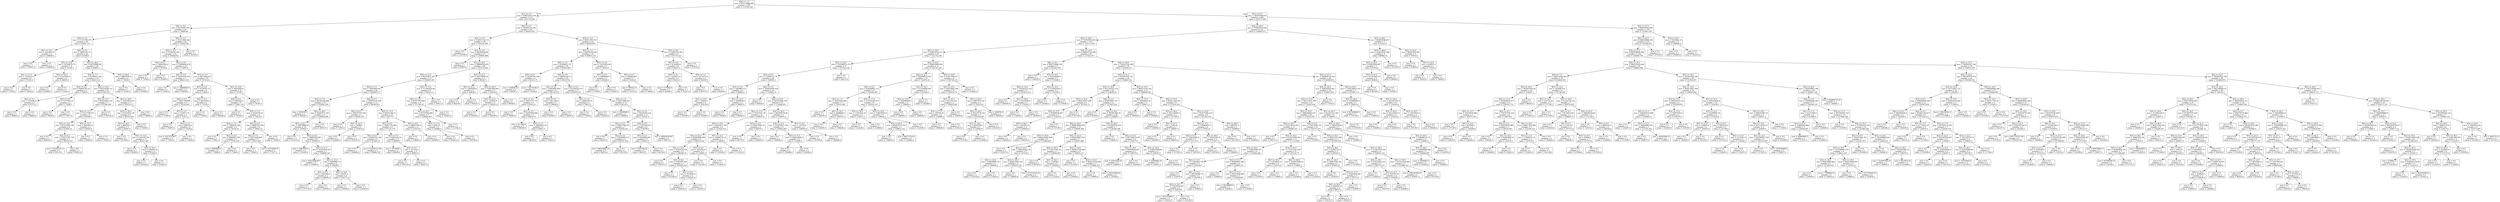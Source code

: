 digraph Tree {
node [shape=box] ;
0 [label="X[0] <= 1.5\nmse = 915114968.666\nsamples = 397\nvalue = 113706.458"] ;
1 [label="X[1] <= 0.5\nmse = 168552937.034\nsamples = 131\nvalue = 87176.206"] ;
0 -> 1 [labeldistance=2.5, labelangle=45, headlabel="True"] ;
2 [label="X[0] <= 0.5\nmse = 92120497.654\nsamples = 50\nvalue = 78680.84"] ;
1 -> 2 ;
3 [label="X[3] <= 3.0\nmse = 117417390.871\nsamples = 26\nvalue = 83061.115"] ;
2 -> 3 ;
4 [label="X[2] <= 10.5\nmse = 3263442.25\nsamples = 2\nvalue = 106606.5"] ;
3 -> 4 ;
5 [label="mse = 0.0\nsamples = 1\nvalue = 108413.0"] ;
4 -> 5 ;
6 [label="mse = 0.0\nsamples = 1\nvalue = 104800.0"] ;
4 -> 6 ;
7 [label="X[4] <= 0.5\nmse = 76881561.75\nsamples = 24\nvalue = 81099.0"] ;
3 -> 7 ;
8 [label="X[3] <= 15.0\nmse = 30746076.75\nsamples = 4\nvalue = 72128.5"] ;
7 -> 8 ;
9 [label="X[2] <= 11.5\nmse = 1782225.0\nsamples = 2\nvalue = 76165.0"] ;
8 -> 9 ;
10 [label="mse = 0.0\nsamples = 1\nvalue = 77500.0"] ;
9 -> 10 ;
11 [label="mse = 0.0\nsamples = 1\nvalue = 74830.0"] ;
9 -> 11 ;
12 [label="X[3] <= 23.0\nmse = 27123264.0\nsamples = 2\nvalue = 68092.0"] ;
8 -> 12 ;
13 [label="mse = 0.0\nsamples = 1\nvalue = 62884.0"] ;
12 -> 13 ;
14 [label="mse = 0.0\nsamples = 1\nvalue = 73300.0"] ;
12 -> 14 ;
15 [label="X[3] <= 36.0\nmse = 66795889.89\nsamples = 20\nvalue = 82893.1"] ;
7 -> 15 ;
16 [label="X[3] <= 7.5\nmse = 65346911.284\nsamples = 18\nvalue = 83631.222"] ;
15 -> 16 ;
17 [label="X[3] <= 6.5\nmse = 64942783.25\nsamples = 4\nvalue = 79855.5"] ;
16 -> 17 ;
18 [label="X[3] <= 5.5\nmse = 770006.25\nsamples = 2\nvalue = 87772.5"] ;
17 -> 18 ;
19 [label="mse = 0.0\nsamples = 1\nvalue = 86895.0"] ;
18 -> 19 ;
20 [label="mse = 0.0\nsamples = 1\nvalue = 88650.0"] ;
18 -> 20 ;
21 [label="X[2] <= 9.5\nmse = 3757782.25\nsamples = 2\nvalue = 71938.5"] ;
17 -> 21 ;
22 [label="mse = 0.0\nsamples = 1\nvalue = 70000.0"] ;
21 -> 22 ;
23 [label="mse = 0.0\nsamples = 1\nvalue = 73877.0"] ;
21 -> 23 ;
24 [label="X[2] <= 14.5\nmse = 60225449.714\nsamples = 14\nvalue = 84710.0"] ;
16 -> 24 ;
25 [label="X[2] <= 13.5\nmse = 87930383.102\nsamples = 7\nvalue = 87586.429"] ;
24 -> 25 ;
26 [label="X[2] <= 11.5\nmse = 72127760.917\nsamples = 6\nvalue = 85500.5"] ;
25 -> 26 ;
27 [label="X[2] <= 10.5\nmse = 87212608.188\nsamples = 4\nvalue = 87955.25"] ;
26 -> 27 ;
28 [label="mse = 0.0\nsamples = 1\nvalue = 82600.0"] ;
27 -> 28 ;
29 [label="X[3] <= 8.5\nmse = 103537387.556\nsamples = 3\nvalue = 89740.333"] ;
27 -> 29 ;
30 [label="mse = 121242121.0\nsamples = 2\nvalue = 93110.0"] ;
29 -> 30 ;
31 [label="mse = 0.0\nsamples = 1\nvalue = 83001.0"] ;
29 -> 31 ;
32 [label="X[2] <= 12.5\nmse = 5803281.0\nsamples = 2\nvalue = 80591.0"] ;
26 -> 32 ;
33 [label="mse = 0.0\nsamples = 1\nvalue = 83000.0"] ;
32 -> 33 ;
34 [label="mse = 0.0\nsamples = 1\nvalue = 78182.0"] ;
32 -> 34 ;
35 [label="mse = 0.0\nsamples = 1\nvalue = 100102.0"] ;
25 -> 35 ;
36 [label="X[3] <= 28.0\nmse = 15972833.673\nsamples = 7\nvalue = 81833.571"] ;
24 -> 36 ;
37 [label="X[3] <= 20.0\nmse = 9732420.139\nsamples = 6\nvalue = 80705.833"] ;
36 -> 37 ;
38 [label="X[2] <= 16.5\nmse = 886536.0\nsamples = 5\nvalue = 82047.0"] ;
37 -> 38 ;
39 [label="mse = 0.0\nsamples = 2\nvalue = 81500.0"] ;
38 -> 39 ;
40 [label="X[3] <= 13.0\nmse = 1145105.556\nsamples = 3\nvalue = 82411.667"] ;
38 -> 40 ;
41 [label="mse = 0.0\nsamples = 1\nvalue = 83850.0"] ;
40 -> 41 ;
42 [label="X[2] <= 19.5\nmse = 166056.25\nsamples = 2\nvalue = 81692.5"] ;
40 -> 42 ;
43 [label="mse = 0.0\nsamples = 1\nvalue = 82100.0"] ;
42 -> 43 ;
44 [label="mse = 0.0\nsamples = 1\nvalue = 81285.0"] ;
42 -> 44 ;
45 [label="mse = 0.0\nsamples = 1\nvalue = 74000.0"] ;
37 -> 45 ;
46 [label="mse = 0.0\nsamples = 1\nvalue = 88600.0"] ;
36 -> 46 ;
47 [label="X[3] <= 44.0\nmse = 30802500.0\nsamples = 2\nvalue = 76250.0"] ;
15 -> 47 ;
48 [label="mse = 0.0\nsamples = 1\nvalue = 70700.0"] ;
47 -> 48 ;
49 [label="mse = 0.0\nsamples = 1\nvalue = 81800.0"] ;
47 -> 49 ;
50 [label="X[3] <= 5.5\nmse = 21411960.248\nsamples = 24\nvalue = 73935.542"] ;
2 -> 50 ;
51 [label="X[2] <= 2.5\nmse = 17016232.401\nsamples = 23\nvalue = 74406.652"] ;
50 -> 51 ;
52 [label="X[4] <= 0.5\nmse = 39062500.0\nsamples = 2\nvalue = 78750.0"] ;
51 -> 52 ;
53 [label="mse = 0.0\nsamples = 1\nvalue = 72500.0"] ;
52 -> 53 ;
54 [label="mse = 0.0\nsamples = 1\nvalue = 85000.0"] ;
52 -> 54 ;
55 [label="X[2] <= 3.5\nmse = 12948844.476\nsamples = 21\nvalue = 73993.0"] ;
51 -> 55 ;
56 [label="X[4] <= 0.5\nmse = 16435555.556\nsamples = 3\nvalue = 69633.333"] ;
55 -> 56 ;
57 [label="mse = 0.0\nsamples = 1\nvalue = 72500.0"] ;
56 -> 57 ;
58 [label="mse = 18490000.0\nsamples = 2\nvalue = 68200.0"] ;
56 -> 58 ;
59 [label="X[2] <= 5.5\nmse = 8671980.015\nsamples = 18\nvalue = 74719.611"] ;
55 -> 59 ;
60 [label="X[3] <= 2.5\nmse = 4756761.75\nsamples = 8\nvalue = 73444.5"] ;
59 -> 60 ;
61 [label="X[4] <= 0.5\nmse = 2851768.889\nsamples = 6\nvalue = 74142.667"] ;
60 -> 61 ;
62 [label="mse = 0.0\nsamples = 1\nvalue = 77500.0"] ;
61 -> 62 ;
63 [label="X[3] <= 0.5\nmse = 716917.76\nsamples = 5\nvalue = 73471.2"] ;
61 -> 63 ;
64 [label="mse = 0.0\nsamples = 1\nvalue = 74000.0"] ;
63 -> 64 ;
65 [label="X[3] <= 1.5\nmse = 808763.0\nsamples = 4\nvalue = 73339.0"] ;
63 -> 65 ;
66 [label="mse = 1027274.667\nsamples = 3\nvalue = 73452.0"] ;
65 -> 66 ;
67 [label="mse = 0.0\nsamples = 1\nvalue = 73000.0"] ;
65 -> 67 ;
68 [label="X[4] <= 0.5\nmse = 4622500.0\nsamples = 2\nvalue = 71350.0"] ;
60 -> 68 ;
69 [label="mse = 0.0\nsamples = 1\nvalue = 73500.0"] ;
68 -> 69 ;
70 [label="mse = 0.0\nsamples = 1\nvalue = 69200.0"] ;
68 -> 70 ;
71 [label="X[2] <= 10.0\nmse = 9462846.61\nsamples = 10\nvalue = 75739.7"] ;
59 -> 71 ;
72 [label="X[4] <= 0.5\nmse = 9369354.0\nsamples = 9\nvalue = 75401.333"] ;
71 -> 72 ;
73 [label="mse = 0.0\nsamples = 1\nvalue = 78500.0"] ;
72 -> 73 ;
74 [label="X[3] <= 3.5\nmse = 9190279.25\nsamples = 8\nvalue = 75014.0"] ;
72 -> 74 ;
75 [label="X[2] <= 7.0\nmse = 7980836.188\nsamples = 4\nvalue = 74144.25"] ;
74 -> 75 ;
76 [label="mse = 0.0\nsamples = 1\nvalue = 77081.0"] ;
75 -> 76 ;
77 [label="X[2] <= 8.5\nmse = 6808003.556\nsamples = 3\nvalue = 73165.333"] ;
75 -> 77 ;
78 [label="mse = 9909904.0\nsamples = 2\nvalue = 72848.0"] ;
77 -> 78 ;
79 [label="mse = 0.0\nsamples = 1\nvalue = 73800.0"] ;
77 -> 79 ;
80 [label="X[3] <= 4.5\nmse = 8886792.188\nsamples = 4\nvalue = 75883.75"] ;
74 -> 80 ;
81 [label="X[2] <= 7.5\nmse = 10271938.889\nsamples = 3\nvalue = 76511.667"] ;
80 -> 81 ;
82 [label="mse = 0.0\nsamples = 1\nvalue = 74500.0"] ;
81 -> 82 ;
83 [label="mse = 12372806.25\nsamples = 2\nvalue = 77517.5"] ;
81 -> 83 ;
84 [label="mse = 0.0\nsamples = 1\nvalue = 74000.0"] ;
80 -> 84 ;
85 [label="mse = 0.0\nsamples = 1\nvalue = 78785.0"] ;
71 -> 85 ;
86 [label="mse = 0.0\nsamples = 1\nvalue = 63100.0"] ;
50 -> 86 ;
87 [label="X[0] <= 0.5\nmse = 143683210.291\nsamples = 81\nvalue = 92420.259"] ;
1 -> 87 ;
88 [label="X[3] <= 3.0\nmse = 102051154.713\nsamples = 38\nvalue = 101276.395"] ;
87 -> 88 ;
89 [label="mse = 0.0\nsamples = 1\nvalue = 118700.0"] ;
88 -> 89 ;
90 [label="X[3] <= 5.5\nmse = 96382619.98\nsamples = 37\nvalue = 100805.486"] ;
88 -> 90 ;
91 [label="mse = 0.0\nsamples = 1\nvalue = 83900.0"] ;
90 -> 91 ;
92 [label="X[3] <= 18.5\nmse = 90900630.632\nsamples = 36\nvalue = 101275.083"] ;
90 -> 92 ;
93 [label="X[3] <= 10.5\nmse = 90183857.205\nsamples = 31\nvalue = 102083.387"] ;
92 -> 93 ;
94 [label="X[3] <= 7.5\nmse = 76495895.09\nsamples = 26\nvalue = 100839.577"] ;
93 -> 94 ;
95 [label="X[2] <= 7.0\nmse = 29145166.864\nsamples = 13\nvalue = 103482.538"] ;
94 -> 95 ;
96 [label="mse = 633616.0\nsamples = 2\nvalue = 96204.0"] ;
95 -> 96 ;
97 [label="X[2] <= 20.5\nmse = 22945571.355\nsamples = 11\nvalue = 104805.909"] ;
95 -> 97 ;
98 [label="X[2] <= 8.5\nmse = 20879896.65\nsamples = 10\nvalue = 105435.5"] ;
97 -> 98 ;
99 [label="mse = 0.0\nsamples = 1\nvalue = 101210.0"] ;
98 -> 99 ;
100 [label="X[2] <= 9.5\nmse = 20995582.667\nsamples = 9\nvalue = 105905.0"] ;
98 -> 100 ;
101 [label="mse = 10863616.0\nsamples = 2\nvalue = 110304.0"] ;
100 -> 101 ;
102 [label="X[2] <= 11.5\nmse = 16781825.837\nsamples = 7\nvalue = 104648.143"] ;
100 -> 102 ;
103 [label="mse = 22013988.667\nsamples = 3\nvalue = 102065.0"] ;
102 -> 103 ;
104 [label="X[2] <= 15.5\nmse = 4099880.75\nsamples = 4\nvalue = 106585.5"] ;
102 -> 104 ;
105 [label="X[3] <= 6.5\nmse = 1562500.0\nsamples = 2\nvalue = 108400.0"] ;
104 -> 105 ;
106 [label="mse = 0.0\nsamples = 1\nvalue = 107150.0"] ;
105 -> 106 ;
107 [label="mse = 0.0\nsamples = 1\nvalue = 109650.0"] ;
105 -> 107 ;
108 [label="X[2] <= 18.0\nmse = 52441.0\nsamples = 2\nvalue = 104771.0"] ;
104 -> 108 ;
109 [label="mse = 0.0\nsamples = 1\nvalue = 105000.0"] ;
108 -> 109 ;
110 [label="mse = 0.0\nsamples = 1\nvalue = 104542.0"] ;
108 -> 110 ;
111 [label="mse = 0.0\nsamples = 1\nvalue = 98510.0"] ;
97 -> 111 ;
112 [label="X[4] <= 0.5\nmse = 109876131.929\nsamples = 13\nvalue = 98196.615"] ;
94 -> 112 ;
113 [label="X[3] <= 9.5\nmse = 239187533.556\nsamples = 3\nvalue = 92936.333"] ;
112 -> 113 ;
114 [label="mse = 0.0\nsamples = 1\nvalue = 71065.0"] ;
113 -> 114 ;
115 [label="X[2] <= 12.5\nmse = 14884.0\nsamples = 2\nvalue = 103872.0"] ;
113 -> 115 ;
116 [label="mse = 0.0\nsamples = 1\nvalue = 103994.0"] ;
115 -> 116 ;
117 [label="mse = 0.0\nsamples = 1\nvalue = 103750.0"] ;
115 -> 117 ;
118 [label="X[2] <= 11.0\nmse = 60291190.21\nsamples = 10\nvalue = 99774.7"] ;
112 -> 118 ;
119 [label="X[3] <= 8.5\nmse = 18047576.984\nsamples = 8\nvalue = 97125.375"] ;
118 -> 119 ;
120 [label="X[2] <= 8.5\nmse = 25042551.188\nsamples = 4\nvalue = 95260.25"] ;
119 -> 120 ;
121 [label="mse = 0.0\nsamples = 1\nvalue = 100000.0"] ;
120 -> 121 ;
122 [label="mse = 23405521.556\nsamples = 3\nvalue = 93680.333"] ;
120 -> 122 ;
123 [label="X[2] <= 9.5\nmse = 4095220.25\nsamples = 4\nvalue = 98990.5"] ;
119 -> 123 ;
124 [label="mse = 7011904.0\nsamples = 2\nvalue = 98290.0"] ;
123 -> 124 ;
125 [label="X[3] <= 9.5\nmse = 197136.0\nsamples = 2\nvalue = 99691.0"] ;
123 -> 125 ;
126 [label="mse = 0.0\nsamples = 1\nvalue = 100135.0"] ;
125 -> 126 ;
127 [label="mse = 0.0\nsamples = 1\nvalue = 99247.0"] ;
125 -> 127 ;
128 [label="X[3] <= 8.5\nmse = 88887184.0\nsamples = 2\nvalue = 110372.0"] ;
118 -> 128 ;
129 [label="mse = 0.0\nsamples = 1\nvalue = 119800.0"] ;
128 -> 129 ;
130 [label="mse = 0.0\nsamples = 1\nvalue = 100944.0"] ;
128 -> 130 ;
131 [label="X[2] <= 15.0\nmse = 111483924.96\nsamples = 5\nvalue = 108551.2"] ;
93 -> 131 ;
132 [label="X[2] <= 12.5\nmse = 87027163.688\nsamples = 4\nvalue = 111786.25"] ;
131 -> 132 ;
133 [label="X[3] <= 14.5\nmse = 20716794.889\nsamples = 3\nvalue = 106904.667"] ;
132 -> 133 ;
134 [label="X[2] <= 11.5\nmse = 5402.25\nsamples = 2\nvalue = 103686.5"] ;
133 -> 134 ;
135 [label="mse = 0.0\nsamples = 1\nvalue = 103613.0"] ;
134 -> 135 ;
136 [label="mse = 0.0\nsamples = 1\nvalue = 103760.0"] ;
134 -> 136 ;
137 [label="mse = 0.0\nsamples = 1\nvalue = 113341.0"] ;
133 -> 137 ;
138 [label="mse = 0.0\nsamples = 1\nvalue = 126431.0"] ;
132 -> 138 ;
139 [label="mse = 0.0\nsamples = 1\nvalue = 95611.0"] ;
131 -> 139 ;
140 [label="X[2] <= 25.5\nmse = 66178859.84\nsamples = 5\nvalue = 96263.6"] ;
92 -> 140 ;
141 [label="X[2] <= 21.0\nmse = 12845056.0\nsamples = 2\nvalue = 89834.0"] ;
140 -> 141 ;
142 [label="mse = 0.0\nsamples = 1\nvalue = 86250.0"] ;
141 -> 142 ;
143 [label="mse = 0.0\nsamples = 1\nvalue = 93418.0"] ;
141 -> 143 ;
144 [label="X[3] <= 40.5\nmse = 55801666.667\nsamples = 3\nvalue = 100550.0"] ;
140 -> 144 ;
145 [label="X[3] <= 25.0\nmse = 225625.0\nsamples = 2\nvalue = 105825.0"] ;
144 -> 145 ;
146 [label="mse = 0.0\nsamples = 1\nvalue = 105350.0"] ;
145 -> 146 ;
147 [label="mse = 0.0\nsamples = 1\nvalue = 106300.0"] ;
145 -> 147 ;
148 [label="mse = 0.0\nsamples = 1\nvalue = 90000.0"] ;
144 -> 148 ;
149 [label="X[3] <= 3.5\nmse = 49911303.015\nsamples = 43\nvalue = 84593.907"] ;
87 -> 149 ;
150 [label="X[2] <= 7.5\nmse = 45450235.692\nsamples = 34\nvalue = 82853.118"] ;
149 -> 150 ;
151 [label="X[2] <= 1.5\nmse = 43398951.767\nsamples = 29\nvalue = 83910.483"] ;
150 -> 151 ;
152 [label="X[3] <= 0.5\nmse = 56236764.188\nsamples = 4\nvalue = 81315.75"] ;
151 -> 152 ;
153 [label="mse = 158006.25\nsamples = 2\nvalue = 88397.5"] ;
152 -> 153 ;
154 [label="mse = 12013156.0\nsamples = 2\nvalue = 74234.0"] ;
152 -> 154 ;
155 [label="X[2] <= 3.5\nmse = 40095324.15\nsamples = 25\nvalue = 84325.64"] ;
151 -> 155 ;
156 [label="X[3] <= 2.5\nmse = 33095090.859\nsamples = 8\nvalue = 86142.875"] ;
155 -> 156 ;
157 [label="X[3] <= 0.5\nmse = 33075737.76\nsamples = 5\nvalue = 83451.8"] ;
156 -> 157 ;
158 [label="mse = 0.0\nsamples = 1\nvalue = 78000.0"] ;
157 -> 158 ;
159 [label="X[2] <= 2.5\nmse = 32056508.688\nsamples = 4\nvalue = 84814.75"] ;
157 -> 159 ;
160 [label="mse = 311364.0\nsamples = 2\nvalue = 88958.0"] ;
159 -> 160 ;
161 [label="X[3] <= 1.5\nmse = 29468612.25\nsamples = 2\nvalue = 80671.5"] ;
159 -> 161 ;
162 [label="mse = 0.0\nsamples = 1\nvalue = 86100.0"] ;
161 -> 162 ;
163 [label="mse = 0.0\nsamples = 1\nvalue = 75243.0"] ;
161 -> 163 ;
164 [label="X[4] <= 0.5\nmse = 941192.0\nsamples = 3\nvalue = 90628.0"] ;
156 -> 164 ;
165 [label="mse = 0.0\nsamples = 1\nvalue = 92000.0"] ;
164 -> 165 ;
166 [label="mse = 0.0\nsamples = 2\nvalue = 89942.0"] ;
164 -> 166 ;
167 [label="X[4] <= 0.5\nmse = 41104193.073\nsamples = 17\nvalue = 83470.471"] ;
155 -> 167 ;
168 [label="X[3] <= 1.0\nmse = 2600156.25\nsamples = 2\nvalue = 78612.5"] ;
167 -> 168 ;
169 [label="mse = 0.0\nsamples = 1\nvalue = 77000.0"] ;
168 -> 169 ;
170 [label="mse = 0.0\nsamples = 1\nvalue = 80225.0"] ;
168 -> 170 ;
171 [label="X[3] <= 1.0\nmse = 42671860.827\nsamples = 15\nvalue = 84118.2"] ;
167 -> 171 ;
172 [label="mse = 16000000.0\nsamples = 2\nvalue = 88000.0"] ;
171 -> 172 ;
173 [label="X[2] <= 5.5\nmse = 44100365.231\nsamples = 13\nvalue = 83521.0"] ;
171 -> 173 ;
174 [label="X[3] <= 2.5\nmse = 63923759.837\nsamples = 7\nvalue = 82425.143"] ;
173 -> 174 ;
175 [label="mse = 0.0\nsamples = 1\nvalue = 80225.0"] ;
174 -> 175 ;
176 [label="X[2] <= 4.5\nmse = 73636486.472\nsamples = 6\nvalue = 82791.833"] ;
174 -> 176 ;
177 [label="mse = 88322880.24\nsamples = 5\nvalue = 82874.4"] ;
176 -> 177 ;
178 [label="mse = 0.0\nsamples = 1\nvalue = 82379.0"] ;
176 -> 178 ;
179 [label="X[2] <= 6.5\nmse = 17937455.917\nsamples = 6\nvalue = 84799.5"] ;
173 -> 179 ;
180 [label="X[3] <= 2.5\nmse = 4236964.667\nsamples = 3\nvalue = 85927.0"] ;
179 -> 180 ;
181 [label="mse = 5255556.25\nsamples = 2\nvalue = 86532.5"] ;
180 -> 181 ;
182 [label="mse = 0.0\nsamples = 1\nvalue = 84716.0"] ;
180 -> 182 ;
183 [label="mse = 29095434.667\nsamples = 3\nvalue = 83672.0"] ;
179 -> 183 ;
184 [label="X[3] <= 2.0\nmse = 13252935.04\nsamples = 5\nvalue = 76720.4"] ;
150 -> 184 ;
185 [label="X[3] <= 0.5\nmse = 10890000.0\nsamples = 2\nvalue = 80300.0"] ;
184 -> 185 ;
186 [label="mse = 0.0\nsamples = 1\nvalue = 77000.0"] ;
185 -> 186 ;
187 [label="mse = 0.0\nsamples = 1\nvalue = 83600.0"] ;
185 -> 187 ;
188 [label="X[2] <= 9.5\nmse = 590962.667\nsamples = 3\nvalue = 74334.0"] ;
184 -> 188 ;
189 [label="mse = 790321.0\nsamples = 2\nvalue = 74155.0"] ;
188 -> 189 ;
190 [label="mse = 0.0\nsamples = 1\nvalue = 74692.0"] ;
188 -> 190 ;
191 [label="X[2] <= 9.0\nmse = 12068322.395\nsamples = 9\nvalue = 91170.222"] ;
149 -> 191 ;
192 [label="X[2] <= 6.0\nmse = 8744926.0\nsamples = 8\nvalue = 90437.5"] ;
191 -> 192 ;
193 [label="X[3] <= 4.5\nmse = 252001.25\nsamples = 6\nvalue = 92104.5"] ;
192 -> 193 ;
194 [label="mse = 117600.0\nsamples = 5\nvalue = 92280.0"] ;
193 -> 194 ;
195 [label="mse = 0.0\nsamples = 1\nvalue = 91227.0"] ;
193 -> 195 ;
196 [label="X[2] <= 7.5\nmse = 877032.25\nsamples = 2\nvalue = 85436.5"] ;
192 -> 196 ;
197 [label="mse = 0.0\nsamples = 1\nvalue = 86373.0"] ;
196 -> 197 ;
198 [label="mse = 0.0\nsamples = 1\nvalue = 84500.0"] ;
196 -> 198 ;
199 [label="mse = 0.0\nsamples = 1\nvalue = 97032.0"] ;
191 -> 199 ;
200 [label="X[1] <= 0.5\nmse = 765436504.06\nsamples = 266\nvalue = 126772.109"] ;
0 -> 200 [labeldistance=2.5, labelangle=-45, headlabel="False"] ;
201 [label="X[2] <= 46.5\nmse = 775802543.054\nsamples = 131\nvalue = 119948.275"] ;
200 -> 201 ;
202 [label="X[2] <= 26.0\nmse = 719783050.602\nsamples = 124\nvalue = 122117.444"] ;
201 -> 202 ;
203 [label="X[2] <= 19.5\nmse = 316835934.515\nsamples = 42\nvalue = 112132.238"] ;
202 -> 203 ;
204 [label="X[3] <= 20.5\nmse = 191698872.372\nsamples = 21\nvalue = 107532.238"] ;
203 -> 204 ;
205 [label="X[3] <= 6.5\nmse = 172881727.76\nsamples = 20\nvalue = 108695.2"] ;
204 -> 205 ;
206 [label="X[3] <= 5.0\nmse = 29008675.0\nsamples = 4\nvalue = 99865.0"] ;
205 -> 206 ;
207 [label="X[2] <= 13.0\nmse = 16900.0\nsamples = 2\nvalue = 105130.0"] ;
206 -> 207 ;
208 [label="mse = 0.0\nsamples = 1\nvalue = 105000.0"] ;
207 -> 208 ;
209 [label="mse = 0.0\nsamples = 1\nvalue = 105260.0"] ;
207 -> 209 ;
210 [label="X[2] <= 15.5\nmse = 2560000.0\nsamples = 2\nvalue = 94600.0"] ;
206 -> 210 ;
211 [label="mse = 0.0\nsamples = 1\nvalue = 93000.0"] ;
210 -> 211 ;
212 [label="mse = 0.0\nsamples = 1\nvalue = 96200.0"] ;
210 -> 212 ;
213 [label="X[4] <= 0.5\nmse = 184483605.938\nsamples = 16\nvalue = 110902.75"] ;
205 -> 213 ;
214 [label="mse = 0.0\nsamples = 1\nvalue = 90450.0"] ;
213 -> 214 ;
215 [label="X[2] <= 16.5\nmse = 167035669.796\nsamples = 15\nvalue = 112266.267"] ;
213 -> 215 ;
216 [label="X[2] <= 15.5\nmse = 76247211.56\nsamples = 10\nvalue = 108931.8"] ;
215 -> 216 ;
217 [label="X[3] <= 10.5\nmse = 34223917.359\nsamples = 8\nvalue = 111610.125"] ;
216 -> 217 ;
218 [label="X[2] <= 14.5\nmse = 20066998.889\nsamples = 6\nvalue = 109270.333"] ;
217 -> 218 ;
219 [label="X[2] <= 12.5\nmse = 6325559.188\nsamples = 4\nvalue = 106464.25"] ;
218 -> 219 ;
220 [label="mse = 0.0\nsamples = 1\nvalue = 109707.0"] ;
219 -> 220 ;
221 [label="X[3] <= 8.0\nmse = 3760555.556\nsamples = 3\nvalue = 105383.333"] ;
219 -> 221 ;
222 [label="mse = 0.0\nsamples = 1\nvalue = 103700.0"] ;
221 -> 222 ;
223 [label="X[3] <= 9.5\nmse = 3515625.0\nsamples = 2\nvalue = 106225.0"] ;
221 -> 223 ;
224 [label="mse = 0.0\nsamples = 1\nvalue = 108100.0"] ;
223 -> 224 ;
225 [label="mse = 0.0\nsamples = 1\nvalue = 104350.0"] ;
223 -> 225 ;
226 [label="X[3] <= 9.5\nmse = 305256.25\nsamples = 2\nvalue = 114882.5"] ;
218 -> 226 ;
227 [label="mse = 0.0\nsamples = 1\nvalue = 114330.0"] ;
226 -> 227 ;
228 [label="mse = 0.0\nsamples = 1\nvalue = 115435.0"] ;
226 -> 228 ;
229 [label="X[3] <= 12.5\nmse = 10999172.25\nsamples = 2\nvalue = 118629.5"] ;
217 -> 229 ;
230 [label="mse = 0.0\nsamples = 1\nvalue = 121946.0"] ;
229 -> 230 ;
231 [label="mse = 0.0\nsamples = 1\nvalue = 115313.0"] ;
229 -> 231 ;
232 [label="X[3] <= 12.5\nmse = 100871892.25\nsamples = 2\nvalue = 98218.5"] ;
216 -> 232 ;
233 [label="mse = 0.0\nsamples = 1\nvalue = 88175.0"] ;
232 -> 233 ;
234 [label="mse = 0.0\nsamples = 1\nvalue = 108262.0"] ;
232 -> 234 ;
235 [label="X[2] <= 18.5\nmse = 281900578.56\nsamples = 5\nvalue = 118935.2"] ;
215 -> 235 ;
236 [label="X[3] <= 12.5\nmse = 310255427.556\nsamples = 3\nvalue = 126922.667"] ;
235 -> 236 ;
237 [label="mse = 0.0\nsamples = 1\nvalue = 148800.0"] ;
236 -> 237 ;
238 [label="X[2] <= 17.5\nmse = 106419856.0\nsamples = 2\nvalue = 115984.0"] ;
236 -> 238 ;
239 [label="mse = 0.0\nsamples = 1\nvalue = 105668.0"] ;
238 -> 239 ;
240 [label="mse = 0.0\nsamples = 1\nvalue = 126300.0"] ;
238 -> 240 ;
241 [label="X[3] <= 9.0\nmse = 119716.0\nsamples = 2\nvalue = 106954.0"] ;
235 -> 241 ;
242 [label="mse = 0.0\nsamples = 1\nvalue = 107300.0"] ;
241 -> 242 ;
243 [label="mse = 0.0\nsamples = 1\nvalue = 106608.0"] ;
241 -> 243 ;
244 [label="mse = 0.0\nsamples = 1\nvalue = 84273.0"] ;
204 -> 244 ;
245 [label="X[2] <= 22.5\nmse = 399652996.658\nsamples = 21\nvalue = 116732.238"] ;
203 -> 245 ;
246 [label="X[2] <= 21.5\nmse = 505088574.021\nsamples = 12\nvalue = 124970.25"] ;
245 -> 246 ;
247 [label="X[3] <= 8.5\nmse = 322948883.111\nsamples = 9\nvalue = 116193.667"] ;
246 -> 247 ;
248 [label="X[3] <= 7.5\nmse = 35592496.889\nsamples = 3\nvalue = 100114.667"] ;
247 -> 248 ;
249 [label="mse = 0.0\nsamples = 1\nvalue = 92050.0"] ;
248 -> 249 ;
250 [label="X[2] <= 20.5\nmse = 4609609.0\nsamples = 2\nvalue = 104147.0"] ;
248 -> 250 ;
251 [label="mse = 0.0\nsamples = 1\nvalue = 102000.0"] ;
250 -> 251 ;
252 [label="mse = 0.0\nsamples = 1\nvalue = 106294.0"] ;
250 -> 252 ;
253 [label="X[3] <= 17.0\nmse = 272726395.472\nsamples = 6\nvalue = 124233.167"] ;
247 -> 253 ;
254 [label="X[2] <= 20.5\nmse = 17543532.25\nsamples = 2\nvalue = 116617.5"] ;
253 -> 254 ;
255 [label="mse = 0.0\nsamples = 1\nvalue = 112429.0"] ;
254 -> 255 ;
256 [label="mse = 0.0\nsamples = 1\nvalue = 120806.0"] ;
254 -> 256 ;
257 [label="X[3] <= 19.0\nmse = 356819043.0\nsamples = 4\nvalue = 128041.0"] ;
253 -> 257 ;
258 [label="X[2] <= 20.5\nmse = 461616110.222\nsamples = 3\nvalue = 129921.333"] ;
257 -> 258 ;
259 [label="mse = 0.0\nsamples = 1\nvalue = 136000.0"] ;
258 -> 259 ;
260 [label="mse = 664711524.0\nsamples = 2\nvalue = 126882.0"] ;
258 -> 260 ;
261 [label="mse = 0.0\nsamples = 1\nvalue = 122400.0"] ;
257 -> 261 ;
262 [label="X[3] <= 18.5\nmse = 127166666.667\nsamples = 3\nvalue = 151300.0"] ;
246 -> 262 ;
263 [label="X[3] <= 10.5\nmse = 100000000.0\nsamples = 2\nvalue = 156800.0"] ;
262 -> 263 ;
264 [label="mse = 0.0\nsamples = 1\nvalue = 146800.0"] ;
263 -> 264 ;
265 [label="mse = 0.0\nsamples = 1\nvalue = 166800.0"] ;
263 -> 265 ;
266 [label="mse = 0.0\nsamples = 1\nvalue = 140300.0"] ;
262 -> 266 ;
267 [label="X[3] <= 24.0\nmse = 47937168.617\nsamples = 9\nvalue = 105748.222"] ;
245 -> 267 ;
268 [label="X[2] <= 23.5\nmse = 44353900.188\nsamples = 8\nvalue = 104716.75"] ;
267 -> 268 ;
269 [label="X[3] <= 21.5\nmse = 911700.222\nsamples = 3\nvalue = 109453.667"] ;
268 -> 269 ;
270 [label="X[3] <= 17.5\nmse = 188790.25\nsamples = 2\nvalue = 110080.5"] ;
269 -> 270 ;
271 [label="mse = 0.0\nsamples = 1\nvalue = 109646.0"] ;
270 -> 271 ;
272 [label="mse = 0.0\nsamples = 1\nvalue = 110515.0"] ;
270 -> 272 ;
273 [label="mse = 0.0\nsamples = 1\nvalue = 108200.0"] ;
269 -> 273 ;
274 [label="X[3] <= 20.5\nmse = 48878375.84\nsamples = 5\nvalue = 101874.6"] ;
268 -> 274 ;
275 [label="X[2] <= 24.5\nmse = 54316176.222\nsamples = 3\nvalue = 105165.667"] ;
274 -> 275 ;
276 [label="X[3] <= 18.5\nmse = 8904256.0\nsamples = 2\nvalue = 110084.0"] ;
275 -> 276 ;
277 [label="mse = 0.0\nsamples = 1\nvalue = 107100.0"] ;
276 -> 277 ;
278 [label="mse = 0.0\nsamples = 1\nvalue = 113068.0"] ;
276 -> 278 ;
279 [label="mse = 0.0\nsamples = 1\nvalue = 95329.0"] ;
275 -> 279 ;
280 [label="mse = 104976.0\nsamples = 2\nvalue = 96938.0"] ;
274 -> 280 ;
281 [label="mse = 0.0\nsamples = 1\nvalue = 114000.0"] ;
267 -> 281 ;
282 [label="X[3] <= 13.5\nmse = 848945710.906\nsamples = 82\nvalue = 127231.817"] ;
202 -> 282 ;
283 [label="X[4] <= 0.5\nmse = 904713680.556\nsamples = 6\nvalue = 163541.667"] ;
282 -> 283 ;
284 [label="mse = 0.0\nsamples = 1\nvalue = 116450.0"] ;
283 -> 284 ;
285 [label="X[3] <= 10.5\nmse = 553426400.0\nsamples = 5\nvalue = 172960.0"] ;
283 -> 285 ;
286 [label="X[2] <= 31.0\nmse = 151642222.222\nsamples = 3\nvalue = 187433.333"] ;
285 -> 286 ;
287 [label="mse = 0.0\nsamples = 1\nvalue = 204000.0"] ;
286 -> 287 ;
288 [label="X[2] <= 36.0\nmse = 21622500.0\nsamples = 2\nvalue = 179150.0"] ;
286 -> 288 ;
289 [label="mse = 0.0\nsamples = 1\nvalue = 174500.0"] ;
288 -> 289 ;
290 [label="mse = 0.0\nsamples = 1\nvalue = 183800.0"] ;
288 -> 290 ;
291 [label="X[3] <= 12.5\nmse = 370562500.0\nsamples = 2\nvalue = 151250.0"] ;
285 -> 291 ;
292 [label="mse = 0.0\nsamples = 1\nvalue = 132000.0"] ;
291 -> 292 ;
293 [label="mse = 0.0\nsamples = 1\nvalue = 170500.0"] ;
291 -> 293 ;
294 [label="X[3] <= 29.5\nmse = 732241150.398\nsamples = 76\nvalue = 124365.25"] ;
282 -> 294 ;
295 [label="X[2] <= 31.5\nmse = 837667035.701\nsamples = 36\nvalue = 130883.722"] ;
294 -> 295 ;
296 [label="X[3] <= 18.0\nmse = 621165307.274\nsamples = 25\nvalue = 123838.92"] ;
295 -> 296 ;
297 [label="X[3] <= 16.5\nmse = 264534567.688\nsamples = 4\nvalue = 107014.75"] ;
296 -> 297 ;
298 [label="X[3] <= 15.5\nmse = 67896504.667\nsamples = 3\nvalue = 115453.0"] ;
297 -> 298 ;
299 [label="X[2] <= 28.5\nmse = 105300.25\nsamples = 2\nvalue = 109629.5"] ;
298 -> 299 ;
300 [label="mse = 0.0\nsamples = 1\nvalue = 109954.0"] ;
299 -> 300 ;
301 [label="mse = 0.0\nsamples = 1\nvalue = 109305.0"] ;
299 -> 301 ;
302 [label="mse = 0.0\nsamples = 1\nvalue = 127100.0"] ;
298 -> 302 ;
303 [label="mse = 0.0\nsamples = 1\nvalue = 81700.0"] ;
297 -> 303 ;
304 [label="X[4] <= 0.5\nmse = 624910687.107\nsamples = 21\nvalue = 127043.524"] ;
296 -> 304 ;
305 [label="mse = 0.0\nsamples = 1\nvalue = 91000.0"] ;
304 -> 305 ;
306 [label="X[3] <= 26.5\nmse = 587951602.01\nsamples = 20\nvalue = 128845.7"] ;
304 -> 306 ;
307 [label="X[2] <= 28.5\nmse = 689892894.059\nsamples = 13\nvalue = 124896.308"] ;
306 -> 307 ;
308 [label="X[3] <= 20.0\nmse = 646136445.806\nsamples = 6\nvalue = 131486.833"] ;
307 -> 308 ;
309 [label="mse = 0.0\nsamples = 1\nvalue = 103275.0"] ;
308 -> 309 ;
310 [label="X[2] <= 27.5\nmse = 584345925.36\nsamples = 5\nvalue = 137129.2"] ;
308 -> 310 ;
311 [label="X[3] <= 22.0\nmse = 559629992.25\nsamples = 2\nvalue = 148848.5"] ;
310 -> 311 ;
312 [label="mse = 0.0\nsamples = 1\nvalue = 125192.0"] ;
311 -> 312 ;
313 [label="mse = 0.0\nsamples = 1\nvalue = 172505.0"] ;
311 -> 313 ;
314 [label="X[3] <= 24.5\nmse = 448221000.222\nsamples = 3\nvalue = 129316.333"] ;
310 -> 314 ;
315 [label="mse = 0.0\nsamples = 1\nvalue = 128800.0"] ;
314 -> 315 ;
316 [label="mse = 672131550.25\nsamples = 2\nvalue = 129574.5"] ;
314 -> 316 ;
317 [label="X[3] <= 21.0\nmse = 658256947.633\nsamples = 7\nvalue = 119247.286"] ;
307 -> 317 ;
318 [label="X[2] <= 29.5\nmse = 711437238.222\nsamples = 3\nvalue = 132068.667"] ;
317 -> 318 ;
319 [label="mse = 0.0\nsamples = 1\nvalue = 94350.0"] ;
318 -> 319 ;
320 [label="X[2] <= 30.5\nmse = 132496.0\nsamples = 2\nvalue = 150928.0"] ;
318 -> 320 ;
321 [label="mse = 0.0\nsamples = 1\nvalue = 151292.0"] ;
320 -> 321 ;
322 [label="mse = 0.0\nsamples = 1\nvalue = 150564.0"] ;
320 -> 322 ;
323 [label="X[3] <= 24.5\nmse = 402612729.688\nsamples = 4\nvalue = 109631.25"] ;
317 -> 323 ;
324 [label="mse = 0.0\nsamples = 1\nvalue = 91100.0"] ;
323 -> 324 ;
325 [label="X[2] <= 30.5\nmse = 384191538.889\nsamples = 3\nvalue = 115808.333"] ;
323 -> 325 ;
326 [label="mse = 0.0\nsamples = 1\nvalue = 136660.0"] ;
325 -> 326 ;
327 [label="mse = 250193306.25\nsamples = 2\nvalue = 105382.5"] ;
325 -> 327 ;
328 [label="X[2] <= 28.5\nmse = 315868755.633\nsamples = 7\nvalue = 136180.286"] ;
306 -> 328 ;
329 [label="mse = 0.0\nsamples = 1\nvalue = 115800.0"] ;
328 -> 329 ;
330 [label="X[3] <= 27.5\nmse = 287749872.667\nsamples = 6\nvalue = 139577.0"] ;
328 -> 330 ;
331 [label="X[2] <= 30.0\nmse = 95959924.667\nsamples = 3\nvalue = 150973.0"] ;
330 -> 331 ;
332 [label="mse = 31815240.25\nsamples = 2\nvalue = 144859.5"] ;
331 -> 332 ;
333 [label="mse = 0.0\nsamples = 1\nvalue = 163200.0"] ;
331 -> 333 ;
334 [label="X[3] <= 28.5\nmse = 219802188.667\nsamples = 3\nvalue = 128181.0"] ;
330 -> 334 ;
335 [label="mse = 20056962.25\nsamples = 2\nvalue = 118021.5"] ;
334 -> 335 ;
336 [label="mse = 0.0\nsamples = 1\nvalue = 148500.0"] ;
334 -> 336 ;
337 [label="X[3] <= 18.5\nmse = 960573323.322\nsamples = 11\nvalue = 146894.636"] ;
295 -> 337 ;
338 [label="X[2] <= 37.5\nmse = 19258932.25\nsamples = 2\nvalue = 190411.5"] ;
337 -> 338 ;
339 [label="mse = 0.0\nsamples = 1\nvalue = 186023.0"] ;
338 -> 339 ;
340 [label="mse = 0.0\nsamples = 1\nvalue = 194800.0"] ;
338 -> 340 ;
341 [label="X[2] <= 35.5\nmse = 655411295.951\nsamples = 9\nvalue = 137224.222"] ;
337 -> 341 ;
342 [label="X[3] <= 24.0\nmse = 252116550.0\nsamples = 3\nvalue = 157340.0"] ;
341 -> 342 ;
343 [label="mse = 0.0\nsamples = 1\nvalue = 134885.0"] ;
342 -> 343 ;
344 [label="X[2] <= 33.5\nmse = 4556.25\nsamples = 2\nvalue = 168567.5"] ;
342 -> 344 ;
345 [label="mse = 0.0\nsamples = 1\nvalue = 168500.0"] ;
344 -> 345 ;
346 [label="mse = 0.0\nsamples = 1\nvalue = 168635.0"] ;
344 -> 346 ;
347 [label="X[3] <= 24.0\nmse = 553575282.222\nsamples = 6\nvalue = 127166.333"] ;
341 -> 347 ;
348 [label="X[2] <= 37.5\nmse = 379840037.5\nsamples = 4\nvalue = 139415.0"] ;
347 -> 348 ;
349 [label="X[4] <= 0.5\nmse = 12942006.25\nsamples = 2\nvalue = 121152.5"] ;
348 -> 349 ;
350 [label="mse = 0.0\nsamples = 1\nvalue = 117555.0"] ;
349 -> 350 ;
351 [label="mse = 0.0\nsamples = 1\nvalue = 124750.0"] ;
349 -> 351 ;
352 [label="X[2] <= 39.0\nmse = 79700256.25\nsamples = 2\nvalue = 157677.5"] ;
348 -> 352 ;
353 [label="mse = 0.0\nsamples = 1\nvalue = 148750.0"] ;
352 -> 353 ;
354 [label="mse = 0.0\nsamples = 1\nvalue = 166605.0"] ;
352 -> 354 ;
355 [label="X[3] <= 26.0\nmse = 866761.0\nsamples = 2\nvalue = 102669.0"] ;
347 -> 355 ;
356 [label="mse = 0.0\nsamples = 1\nvalue = 101738.0"] ;
355 -> 356 ;
357 [label="mse = 0.0\nsamples = 1\nvalue = 103600.0"] ;
355 -> 357 ;
358 [label="X[3] <= 41.5\nmse = 564699132.634\nsamples = 40\nvalue = 118498.625"] ;
294 -> 358 ;
359 [label="X[2] <= 44.5\nmse = 338295439.622\nsamples = 33\nvalue = 114467.879"] ;
358 -> 359 ;
360 [label="X[3] <= 37.5\nmse = 304112671.309\nsamples = 32\nvalue = 115632.438"] ;
359 -> 360 ;
361 [label="X[3] <= 33.0\nmse = 248640665.787\nsamples = 26\nvalue = 112533.538"] ;
360 -> 361 ;
362 [label="X[2] <= 30.5\nmse = 231210912.694\nsamples = 14\nvalue = 118669.143"] ;
361 -> 362 ;
363 [label="mse = 0.0\nsamples = 1\nvalue = 138771.0"] ;
362 -> 363 ;
364 [label="X[2] <= 34.5\nmse = 215521898.592\nsamples = 13\nvalue = 117122.846"] ;
362 -> 364 ;
365 [label="X[3] <= 30.5\nmse = 193952094.247\nsamples = 9\nvalue = 113562.444"] ;
364 -> 365 ;
366 [label="X[2] <= 31.5\nmse = 133930037.44\nsamples = 5\nvalue = 105142.6"] ;
365 -> 366 ;
367 [label="mse = 0.0\nsamples = 1\nvalue = 122875.0"] ;
366 -> 367 ;
368 [label="X[2] <= 33.5\nmse = 69150668.75\nsamples = 4\nvalue = 100709.5"] ;
366 -> 368 ;
369 [label="X[2] <= 32.5\nmse = 71616522.667\nsamples = 3\nvalue = 102978.0"] ;
368 -> 369 ;
370 [label="mse = 107412496.0\nsamples = 2\nvalue = 102914.0"] ;
369 -> 370 ;
371 [label="mse = 0.0\nsamples = 1\nvalue = 103106.0"] ;
369 -> 371 ;
372 [label="mse = 0.0\nsamples = 1\nvalue = 93904.0"] ;
368 -> 372 ;
373 [label="X[2] <= 31.5\nmse = 69590907.688\nsamples = 4\nvalue = 124087.25"] ;
365 -> 373 ;
374 [label="mse = 0.0\nsamples = 1\nvalue = 126000.0"] ;
373 -> 374 ;
375 [label="X[3] <= 31.5\nmse = 91161826.889\nsamples = 3\nvalue = 123449.667"] ;
373 -> 375 ;
376 [label="mse = 136188900.0\nsamples = 2\nvalue = 123020.0"] ;
375 -> 376 ;
377 [label="mse = 0.0\nsamples = 1\nvalue = 124309.0"] ;
375 -> 377 ;
378 [label="X[3] <= 30.5\nmse = 171357342.188\nsamples = 4\nvalue = 125133.75"] ;
364 -> 378 ;
379 [label="X[2] <= 35.5\nmse = 2030625.0\nsamples = 2\nvalue = 133375.0"] ;
378 -> 379 ;
380 [label="mse = 0.0\nsamples = 1\nvalue = 131950.0"] ;
379 -> 380 ;
381 [label="mse = 0.0\nsamples = 1\nvalue = 134800.0"] ;
379 -> 381 ;
382 [label="X[2] <= 38.0\nmse = 204847656.25\nsamples = 2\nvalue = 116892.5"] ;
378 -> 382 ;
383 [label="mse = 0.0\nsamples = 1\nvalue = 102580.0"] ;
382 -> 383 ;
384 [label="mse = 0.0\nsamples = 1\nvalue = 131205.0"] ;
382 -> 384 ;
385 [label="X[4] <= 0.5\nmse = 173815562.222\nsamples = 12\nvalue = 105375.333"] ;
361 -> 385 ;
386 [label="mse = 0.0\nsamples = 1\nvalue = 137000.0"] ;
385 -> 386 ;
387 [label="X[3] <= 35.5\nmse = 90431567.868\nsamples = 11\nvalue = 102500.364"] ;
385 -> 387 ;
388 [label="X[2] <= 38.5\nmse = 42882712.4\nsamples = 5\nvalue = 99582.0"] ;
387 -> 388 ;
389 [label="X[3] <= 34.5\nmse = 34945100.188\nsamples = 4\nvalue = 97650.25"] ;
388 -> 389 ;
390 [label="mse = 0.0\nsamples = 1\nvalue = 103450.0"] ;
389 -> 390 ;
391 [label="X[2] <= 37.5\nmse = 31643644.667\nsamples = 3\nvalue = 95717.0"] ;
389 -> 391 ;
392 [label="X[2] <= 36.0\nmse = 456300.25\nsamples = 2\nvalue = 99675.5"] ;
391 -> 392 ;
393 [label="mse = 0.0\nsamples = 1\nvalue = 100351.0"] ;
392 -> 393 ;
394 [label="mse = 0.0\nsamples = 1\nvalue = 99000.0"] ;
392 -> 394 ;
395 [label="mse = 0.0\nsamples = 1\nvalue = 87800.0"] ;
391 -> 395 ;
396 [label="mse = 0.0\nsamples = 1\nvalue = 107309.0"] ;
388 -> 396 ;
397 [label="X[2] <= 38.5\nmse = 117043765.556\nsamples = 6\nvalue = 104932.333"] ;
387 -> 397 ;
398 [label="X[3] <= 36.5\nmse = 57433420.222\nsamples = 3\nvalue = 108776.333"] ;
397 -> 398 ;
399 [label="mse = 0.0\nsamples = 1\nvalue = 119450.0"] ;
398 -> 399 ;
400 [label="X[2] <= 37.5\nmse = 704760.25\nsamples = 2\nvalue = 103439.5"] ;
398 -> 400 ;
401 [label="mse = 0.0\nsamples = 1\nvalue = 104279.0"] ;
400 -> 401 ;
402 [label="mse = 0.0\nsamples = 1\nvalue = 102600.0"] ;
400 -> 402 ;
403 [label="X[2] <= 39.5\nmse = 147101438.889\nsamples = 3\nvalue = 101088.333"] ;
397 -> 403 ;
404 [label="mse = 209019306.25\nsamples = 2\nvalue = 103057.5"] ;
403 -> 404 ;
405 [label="mse = 0.0\nsamples = 1\nvalue = 97150.0"] ;
403 -> 405 ;
406 [label="X[2] <= 42.5\nmse = 322551311.667\nsamples = 6\nvalue = 129061.0"] ;
360 -> 406 ;
407 [label="X[2] <= 38.5\nmse = 198565424.0\nsamples = 5\nvalue = 134666.0"] ;
406 -> 407 ;
408 [label="mse = 0.0\nsamples = 1\nvalue = 150680.0"] ;
407 -> 408 ;
409 [label="X[2] <= 40.5\nmse = 168066718.75\nsamples = 4\nvalue = 130662.5"] ;
407 -> 409 ;
410 [label="X[3] <= 38.5\nmse = 153668888.889\nsamples = 3\nvalue = 126466.667"] ;
409 -> 410 ;
411 [label="mse = 1690000.0\nsamples = 2\nvalue = 135200.0"] ;
410 -> 411 ;
412 [label="mse = 0.0\nsamples = 1\nvalue = 109000.0"] ;
410 -> 412 ;
413 [label="mse = 0.0\nsamples = 1\nvalue = 143250.0"] ;
409 -> 413 ;
414 [label="mse = 0.0\nsamples = 1\nvalue = 101036.0"] ;
406 -> 414 ;
415 [label="mse = 0.0\nsamples = 1\nvalue = 77202.0"] ;
359 -> 415 ;
416 [label="X[3] <= 43.5\nmse = 1194358831.633\nsamples = 7\nvalue = 137500.714"] ;
358 -> 416 ;
417 [label="X[2] <= 44.0\nmse = 710608050.0\nsamples = 3\nvalue = 168435.0"] ;
416 -> 417 ;
418 [label="mse = 947408400.0\nsamples = 2\nvalue = 174720.0"] ;
417 -> 418 ;
419 [label="mse = 0.0\nsamples = 1\nvalue = 155865.0"] ;
417 -> 419 ;
420 [label="X[3] <= 44.5\nmse = 301201250.0\nsamples = 4\nvalue = 114300.0"] ;
416 -> 420 ;
421 [label="X[2] <= 45.0\nmse = 381225625.0\nsamples = 2\nvalue = 124525.0"] ;
420 -> 421 ;
422 [label="mse = 0.0\nsamples = 1\nvalue = 105000.0"] ;
421 -> 422 ;
423 [label="mse = 0.0\nsamples = 1\nvalue = 144050.0"] ;
421 -> 423 ;
424 [label="X[2] <= 45.5\nmse = 12075625.0\nsamples = 2\nvalue = 104075.0"] ;
420 -> 424 ;
425 [label="mse = 0.0\nsamples = 1\nvalue = 107550.0"] ;
424 -> 425 ;
426 [label="mse = 0.0\nsamples = 1\nvalue = 100600.0"] ;
424 -> 426 ;
427 [label="X[3] <= 48.5\nmse = 208295188.857\nsamples = 7\nvalue = 81523.0"] ;
201 -> 427 ;
428 [label="X[3] <= 46.0\nmse = 152443302.688\nsamples = 4\nvalue = 89464.75"] ;
427 -> 428 ;
429 [label="X[3] <= 43.5\nmse = 63462584.667\nsamples = 3\nvalue = 83553.0"] ;
428 -> 429 ;
430 [label="X[3] <= 41.5\nmse = 67313820.25\nsamples = 2\nvalue = 80504.5"] ;
429 -> 430 ;
431 [label="mse = 0.0\nsamples = 1\nvalue = 88709.0"] ;
430 -> 431 ;
432 [label="mse = 0.0\nsamples = 1\nvalue = 72300.0"] ;
430 -> 432 ;
433 [label="mse = 0.0\nsamples = 1\nvalue = 89650.0"] ;
429 -> 433 ;
434 [label="mse = 0.0\nsamples = 1\nvalue = 107200.0"] ;
428 -> 434 ;
435 [label="X[2] <= 52.5\nmse = 86542258.667\nsamples = 3\nvalue = 70934.0"] ;
427 -> 435 ;
436 [label="mse = 0.0\nsamples = 1\nvalue = 57800.0"] ;
435 -> 436 ;
437 [label="X[2] <= 55.0\nmse = 436921.0\nsamples = 2\nvalue = 77501.0"] ;
435 -> 437 ;
438 [label="mse = 0.0\nsamples = 1\nvalue = 78162.0"] ;
437 -> 438 ;
439 [label="mse = 0.0\nsamples = 1\nvalue = 76840.0"] ;
437 -> 439 ;
440 [label="X[2] <= 47.5\nmse = 666346385.992\nsamples = 135\nvalue = 133393.756"] ;
200 -> 440 ;
441 [label="X[2] <= 45.5\nmse = 628029888.308\nsamples = 133\nvalue = 132548.451"] ;
440 -> 441 ;
442 [label="X[2] <= 21.5\nmse = 600548099.996\nsamples = 132\nvalue = 133040.795"] ;
441 -> 442 ;
443 [label="X[3] <= 10.5\nmse = 368331618.406\nsamples = 54\nvalue = 128804.963"] ;
442 -> 443 ;
444 [label="X[3] <= 7.5\nmse = 328572428.482\nsamples = 19\nvalue = 122994.789"] ;
443 -> 444 ;
445 [label="X[2] <= 20.5\nmse = 345497438.29\nsamples = 10\nvalue = 134027.1"] ;
444 -> 445 ;
446 [label="X[2] <= 15.5\nmse = 210440632.617\nsamples = 9\nvalue = 138191.778"] ;
445 -> 446 ;
447 [label="X[2] <= 12.5\nmse = 31676816.889\nsamples = 3\nvalue = 125075.333"] ;
446 -> 447 ;
448 [label="mse = 0.0\nsamples = 1\nvalue = 117150.0"] ;
447 -> 448 ;
449 [label="X[2] <= 14.0\nmse = 407044.0\nsamples = 2\nvalue = 129038.0"] ;
447 -> 449 ;
450 [label="mse = 0.0\nsamples = 1\nvalue = 129676.0"] ;
449 -> 450 ;
451 [label="mse = 0.0\nsamples = 1\nvalue = 128400.0"] ;
449 -> 451 ;
452 [label="X[3] <= 4.5\nmse = 170791704.333\nsamples = 6\nvalue = 144750.0"] ;
446 -> 452 ;
453 [label="X[3] <= 2.5\nmse = 105659226.889\nsamples = 3\nvalue = 136353.667"] ;
452 -> 453 ;
454 [label="mse = 0.0\nsamples = 1\nvalue = 126320.0"] ;
453 -> 454 ;
455 [label="X[2] <= 18.5\nmse = 82982990.25\nsamples = 2\nvalue = 141370.5"] ;
453 -> 455 ;
456 [label="mse = 0.0\nsamples = 1\nvalue = 150480.0"] ;
455 -> 456 ;
457 [label="mse = 0.0\nsamples = 1\nvalue = 132261.0"] ;
455 -> 457 ;
458 [label="X[2] <= 18.5\nmse = 94927354.889\nsamples = 3\nvalue = 153146.333"] ;
452 -> 458 ;
459 [label="X[2] <= 17.0\nmse = 37008972.25\nsamples = 2\nvalue = 147219.5"] ;
458 -> 459 ;
460 [label="mse = 0.0\nsamples = 1\nvalue = 153303.0"] ;
459 -> 460 ;
461 [label="mse = 0.0\nsamples = 1\nvalue = 141136.0"] ;
459 -> 461 ;
462 [label="mse = 0.0\nsamples = 1\nvalue = 165000.0"] ;
458 -> 462 ;
463 [label="mse = 0.0\nsamples = 1\nvalue = 96545.0"] ;
445 -> 463 ;
464 [label="X[2] <= 14.0\nmse = 24269870.0\nsamples = 9\nvalue = 110736.667"] ;
444 -> 464 ;
465 [label="X[2] <= 12.5\nmse = 233772.25\nsamples = 2\nvalue = 117739.5"] ;
464 -> 465 ;
466 [label="mse = 0.0\nsamples = 1\nvalue = 118223.0"] ;
465 -> 466 ;
467 [label="mse = 0.0\nsamples = 1\nvalue = 117256.0"] ;
465 -> 467 ;
468 [label="X[2] <= 19.0\nmse = 13122752.122\nsamples = 7\nvalue = 108735.857"] ;
464 -> 468 ;
469 [label="X[4] <= 0.5\nmse = 927465.188\nsamples = 4\nvalue = 106893.75"] ;
468 -> 469 ;
470 [label="mse = 0.0\nsamples = 1\nvalue = 105450.0"] ;
469 -> 470 ;
471 [label="X[3] <= 9.5\nmse = 310214.0\nsamples = 3\nvalue = 107375.0"] ;
469 -> 471 ;
472 [label="mse = 0.0\nsamples = 1\nvalue = 106639.0"] ;
471 -> 472 ;
473 [label="X[2] <= 16.5\nmse = 59049.0\nsamples = 2\nvalue = 107743.0"] ;
471 -> 473 ;
474 [label="mse = 0.0\nsamples = 1\nvalue = 107986.0"] ;
473 -> 474 ;
475 [label="mse = 0.0\nsamples = 1\nvalue = 107500.0"] ;
473 -> 475 ;
476 [label="X[2] <= 20.5\nmse = 18826018.667\nsamples = 3\nvalue = 111192.0"] ;
468 -> 476 ;
477 [label="mse = 0.0\nsamples = 1\nvalue = 116518.0"] ;
476 -> 477 ;
478 [label="X[3] <= 8.5\nmse = 6964321.0\nsamples = 2\nvalue = 108529.0"] ;
476 -> 478 ;
479 [label="mse = 0.0\nsamples = 1\nvalue = 105890.0"] ;
478 -> 479 ;
480 [label="mse = 0.0\nsamples = 1\nvalue = 111168.0"] ;
478 -> 480 ;
481 [label="X[3] <= 16.5\nmse = 361641034.168\nsamples = 35\nvalue = 131959.057"] ;
443 -> 481 ;
482 [label="X[2] <= 14.5\nmse = 294412047.309\nsamples = 16\nvalue = 136545.062"] ;
481 -> 482 ;
483 [label="X[3] <= 11.5\nmse = 226256473.139\nsamples = 6\nvalue = 125036.833"] ;
482 -> 483 ;
484 [label="X[2] <= 11.5\nmse = 204056310.688\nsamples = 4\nvalue = 119268.25"] ;
483 -> 484 ;
485 [label="mse = 0.0\nsamples = 1\nvalue = 142467.0"] ;
484 -> 485 ;
486 [label="X[2] <= 12.5\nmse = 32883080.222\nsamples = 3\nvalue = 111535.333"] ;
484 -> 486 ;
487 [label="mse = 0.0\nsamples = 1\nvalue = 108875.0"] ;
486 -> 487 ;
488 [label="mse = 44016590.25\nsamples = 2\nvalue = 112865.5"] ;
486 -> 488 ;
489 [label="X[2] <= 13.5\nmse = 70997476.0\nsamples = 2\nvalue = 136574.0"] ;
483 -> 489 ;
490 [label="mse = 0.0\nsamples = 1\nvalue = 145000.0"] ;
489 -> 490 ;
491 [label="mse = 0.0\nsamples = 1\nvalue = 128148.0"] ;
489 -> 491 ;
492 [label="X[3] <= 15.5\nmse = 208163626.8\nsamples = 10\nvalue = 143450.0"] ;
482 -> 492 ;
493 [label="X[3] <= 12.5\nmse = 52296087.76\nsamples = 5\nvalue = 137342.8"] ;
492 -> 493 ;
494 [label="X[2] <= 15.5\nmse = 105625.0\nsamples = 2\nvalue = 145675.0"] ;
493 -> 494 ;
495 [label="mse = 0.0\nsamples = 1\nvalue = 146000.0"] ;
494 -> 495 ;
496 [label="mse = 0.0\nsamples = 1\nvalue = 145350.0"] ;
494 -> 496 ;
497 [label="X[4] <= 0.5\nmse = 9950222.0\nsamples = 3\nvalue = 131788.0"] ;
493 -> 497 ;
498 [label="mse = 0.0\nsamples = 1\nvalue = 127512.0"] ;
497 -> 498 ;
499 [label="X[2] <= 15.5\nmse = 1212201.0\nsamples = 2\nvalue = 133926.0"] ;
497 -> 499 ;
500 [label="mse = 0.0\nsamples = 1\nvalue = 132825.0"] ;
499 -> 500 ;
501 [label="mse = 0.0\nsamples = 1\nvalue = 135027.0"] ;
499 -> 501 ;
502 [label="X[2] <= 18.5\nmse = 289435382.16\nsamples = 5\nvalue = 149557.2"] ;
492 -> 502 ;
503 [label="X[2] <= 16.5\nmse = 187112355.25\nsamples = 4\nvalue = 143646.5"] ;
502 -> 503 ;
504 [label="X[2] <= 15.5\nmse = 220599681.556\nsamples = 3\nvalue = 146333.667"] ;
503 -> 504 ;
505 [label="mse = 0.0\nsamples = 1\nvalue = 137167.0"] ;
504 -> 505 ;
506 [label="mse = 267878689.0\nsamples = 2\nvalue = 150917.0"] ;
504 -> 506 ;
507 [label="mse = 0.0\nsamples = 1\nvalue = 135585.0"] ;
503 -> 507 ;
508 [label="mse = 0.0\nsamples = 1\nvalue = 173200.0"] ;
502 -> 508 ;
509 [label="X[3] <= 20.5\nmse = 385629961.396\nsamples = 19\nvalue = 128097.158"] ;
481 -> 509 ;
510 [label="X[4] <= 0.5\nmse = 319096445.045\nsamples = 17\nvalue = 126169.118"] ;
509 -> 510 ;
511 [label="X[2] <= 17.5\nmse = 41313356.0\nsamples = 4\nvalue = 121946.0"] ;
510 -> 511 ;
512 [label="X[3] <= 17.5\nmse = 32969400.889\nsamples = 3\nvalue = 119594.667"] ;
511 -> 512 ;
513 [label="mse = 40960000.0\nsamples = 2\nvalue = 117912.0"] ;
512 -> 513 ;
514 [label="mse = 0.0\nsamples = 1\nvalue = 122960.0"] ;
512 -> 514 ;
515 [label="mse = 0.0\nsamples = 1\nvalue = 129000.0"] ;
511 -> 515 ;
516 [label="X[3] <= 17.5\nmse = 397392063.325\nsamples = 13\nvalue = 127468.538"] ;
510 -> 516 ;
517 [label="mse = 0.0\nsamples = 1\nvalue = 152500.0"] ;
516 -> 517 ;
518 [label="X[2] <= 19.5\nmse = 373942354.243\nsamples = 12\nvalue = 125382.583"] ;
516 -> 518 ;
519 [label="X[3] <= 19.5\nmse = 352597481.837\nsamples = 7\nvalue = 122781.857"] ;
518 -> 519 ;
520 [label="X[3] <= 18.5\nmse = 319109698.139\nsamples = 6\nvalue = 126412.167"] ;
519 -> 520 ;
521 [label="X[2] <= 18.5\nmse = 78443888.889\nsamples = 3\nvalue = 127283.333"] ;
520 -> 521 ;
522 [label="mse = 0.0\nsamples = 1\nvalue = 120000.0"] ;
521 -> 522 ;
523 [label="mse = 77880625.0\nsamples = 2\nvalue = 130925.0"] ;
521 -> 523 ;
524 [label="X[2] <= 18.5\nmse = 558257644.667\nsamples = 3\nvalue = 125541.0"] ;
520 -> 524 ;
525 [label="mse = 0.0\nsamples = 1\nvalue = 130664.0"] ;
524 -> 525 ;
526 [label="mse = 817702620.25\nsamples = 2\nvalue = 122979.5"] ;
524 -> 526 ;
527 [label="mse = 0.0\nsamples = 1\nvalue = 101000.0"] ;
519 -> 527 ;
528 [label="X[3] <= 19.0\nmse = 381098885.84\nsamples = 5\nvalue = 129023.6"] ;
518 -> 528 ;
529 [label="mse = 0.0\nsamples = 1\nvalue = 104800.0"] ;
528 -> 529 ;
530 [label="X[2] <= 20.5\nmse = 293003983.25\nsamples = 4\nvalue = 135079.5"] ;
528 -> 530 ;
531 [label="mse = 210467556.25\nsamples = 2\nvalue = 148692.5"] ;
530 -> 531 ;
532 [label="mse = 4912872.25\nsamples = 2\nvalue = 121466.5"] ;
530 -> 532 ;
533 [label="mse = 650989710.25\nsamples = 2\nvalue = 144485.5"] ;
509 -> 533 ;
534 [label="X[2] <= 27.5\nmse = 740292227.336\nsamples = 78\nvalue = 135973.295"] ;
442 -> 534 ;
535 [label="X[2] <= 24.5\nmse = 564187070.178\nsamples = 29\nvalue = 143560.552"] ;
534 -> 535 ;
536 [label="X[3] <= 22.0\nmse = 527729817.25\nsamples = 14\nvalue = 136184.5"] ;
535 -> 536 ;
537 [label="X[3] <= 9.5\nmse = 428649444.446\nsamples = 11\nvalue = 142397.909"] ;
536 -> 537 ;
538 [label="X[2] <= 22.5\nmse = 280562500.0\nsamples = 2\nvalue = 163250.0"] ;
537 -> 538 ;
539 [label="mse = 0.0\nsamples = 1\nvalue = 180000.0"] ;
538 -> 539 ;
540 [label="mse = 0.0\nsamples = 1\nvalue = 146500.0"] ;
538 -> 540 ;
541 [label="X[4] <= 0.5\nmse = 343461193.877\nsamples = 9\nvalue = 137764.111"] ;
537 -> 541 ;
542 [label="X[3] <= 17.0\nmse = 21776222.25\nsamples = 2\nvalue = 156434.5"] ;
541 -> 542 ;
543 [label="mse = 0.0\nsamples = 1\nvalue = 161101.0"] ;
542 -> 543 ;
544 [label="mse = 0.0\nsamples = 1\nvalue = 151768.0"] ;
542 -> 544 ;
545 [label="X[3] <= 17.5\nmse = 307320133.061\nsamples = 7\nvalue = 132429.714"] ;
541 -> 545 ;
546 [label="X[2] <= 22.5\nmse = 326185554.667\nsamples = 3\nvalue = 123638.0"] ;
545 -> 546 ;
547 [label="mse = 0.0\nsamples = 1\nvalue = 101000.0"] ;
546 -> 547 ;
548 [label="X[3] <= 12.5\nmse = 104919049.0\nsamples = 2\nvalue = 134957.0"] ;
546 -> 548 ;
549 [label="mse = 0.0\nsamples = 1\nvalue = 145200.0"] ;
548 -> 549 ;
550 [label="mse = 0.0\nsamples = 1\nvalue = 124714.0"] ;
548 -> 550 ;
551 [label="X[2] <= 22.5\nmse = 191722376.75\nsamples = 4\nvalue = 139023.5"] ;
545 -> 551 ;
552 [label="X[3] <= 20.5\nmse = 53620466.667\nsamples = 3\nvalue = 146130.0"] ;
551 -> 552 ;
553 [label="mse = 11022400.0\nsamples = 2\nvalue = 141320.0"] ;
552 -> 553 ;
554 [label="mse = 0.0\nsamples = 1\nvalue = 155750.0"] ;
552 -> 554 ;
555 [label="mse = 0.0\nsamples = 1\nvalue = 117704.0"] ;
551 -> 555 ;
556 [label="X[2] <= 23.5\nmse = 230425218.667\nsamples = 3\nvalue = 113402.0"] ;
536 -> 556 ;
557 [label="mse = 285238321.0\nsamples = 2\nvalue = 117889.0"] ;
556 -> 557 ;
558 [label="mse = 0.0\nsamples = 1\nvalue = 104428.0"] ;
556 -> 558 ;
559 [label="X[3] <= 16.5\nmse = 500040984.249\nsamples = 15\nvalue = 150444.867"] ;
535 -> 559 ;
560 [label="X[3] <= 14.5\nmse = 265217510.25\nsamples = 2\nvalue = 131063.5"] ;
559 -> 560 ;
561 [label="mse = 0.0\nsamples = 1\nvalue = 147349.0"] ;
560 -> 561 ;
562 [label="mse = 0.0\nsamples = 1\nvalue = 114778.0"] ;
560 -> 562 ;
563 [label="X[3] <= 20.0\nmse = 469486481.929\nsamples = 13\nvalue = 153426.615"] ;
559 -> 563 ;
564 [label="X[3] <= 18.5\nmse = 561205715.84\nsamples = 5\nvalue = 166141.4"] ;
563 -> 564 ;
565 [label="mse = 0.0\nsamples = 1\nvalue = 181257.0"] ;
564 -> 565 ;
566 [label="X[2] <= 25.5\nmse = 630106718.75\nsamples = 4\nvalue = 162362.5"] ;
564 -> 566 ;
567 [label="mse = 0.0\nsamples = 1\nvalue = 153750.0"] ;
566 -> 567 ;
568 [label="mse = 807175555.556\nsamples = 3\nvalue = 165233.333"] ;
566 -> 568 ;
569 [label="X[3] <= 26.0\nmse = 247970185.609\nsamples = 8\nvalue = 145479.875"] ;
563 -> 569 ;
570 [label="X[4] <= 0.5\nmse = 151294195.0\nsamples = 4\nvalue = 151849.0"] ;
569 -> 570 ;
571 [label="mse = 0.0\nsamples = 1\nvalue = 140096.0"] ;
570 -> 571 ;
572 [label="X[3] <= 23.5\nmse = 140333144.889\nsamples = 3\nvalue = 155766.667"] ;
570 -> 572 ;
573 [label="X[3] <= 21.5\nmse = 6180196.0\nsamples = 2\nvalue = 147514.0"] ;
572 -> 573 ;
574 [label="mse = 0.0\nsamples = 1\nvalue = 145028.0"] ;
573 -> 574 ;
575 [label="mse = 0.0\nsamples = 1\nvalue = 150000.0"] ;
573 -> 575 ;
576 [label="mse = 0.0\nsamples = 1\nvalue = 172272.0"] ;
572 -> 576 ;
577 [label="X[3] <= 27.5\nmse = 263514669.688\nsamples = 4\nvalue = 139110.75"] ;
569 -> 577 ;
578 [label="X[2] <= 26.5\nmse = 339343202.667\nsamples = 3\nvalue = 137378.0"] ;
577 -> 578 ;
579 [label="mse = 0.0\nsamples = 1\nvalue = 142500.0"] ;
578 -> 579 ;
580 [label="mse = 489338641.0\nsamples = 2\nvalue = 134817.0"] ;
578 -> 580 ;
581 [label="mse = 0.0\nsamples = 1\nvalue = 144309.0"] ;
577 -> 581 ;
582 [label="X[3] <= 32.0\nmse = 790283931.209\nsamples = 49\nvalue = 131482.878"] ;
534 -> 582 ;
583 [label="X[2] <= 34.5\nmse = 482338869.25\nsamples = 30\nvalue = 126165.5"] ;
582 -> 583 ;
584 [label="X[2] <= 29.5\nmse = 502774556.984\nsamples = 16\nvalue = 131675.125"] ;
583 -> 584 ;
585 [label="X[3] <= 18.0\nmse = 311981254.0\nsamples = 7\nvalue = 122607.0"] ;
584 -> 585 ;
586 [label="mse = 0.0\nsamples = 1\nvalue = 160400.0"] ;
585 -> 586 ;
587 [label="X[2] <= 28.5\nmse = 86251020.139\nsamples = 6\nvalue = 116308.167"] ;
585 -> 587 ;
588 [label="X[3] <= 26.5\nmse = 40693051.04\nsamples = 5\nvalue = 119543.6"] ;
587 -> 588 ;
589 [label="X[3] <= 24.0\nmse = 46266884.222\nsamples = 3\nvalue = 117360.667"] ;
588 -> 589 ;
590 [label="mse = 45799056.25\nsamples = 2\nvalue = 120165.5"] ;
589 -> 590 ;
591 [label="mse = 0.0\nsamples = 1\nvalue = 111751.0"] ;
589 -> 591 ;
592 [label="mse = 14462809.0\nsamples = 2\nvalue = 122818.0"] ;
588 -> 592 ;
593 [label="mse = 0.0\nsamples = 1\nvalue = 100131.0"] ;
587 -> 593 ;
594 [label="X[3] <= 16.5\nmse = 537467375.432\nsamples = 9\nvalue = 138728.111"] ;
584 -> 594 ;
595 [label="mse = 0.0\nsamples = 1\nvalue = 102235.0"] ;
594 -> 595 ;
596 [label="X[2] <= 31.5\nmse = 417373853.188\nsamples = 8\nvalue = 143289.75"] ;
594 -> 596 ;
597 [label="X[3] <= 27.0\nmse = 36492264.667\nsamples = 3\nvalue = 166457.0"] ;
596 -> 597 ;
598 [label="mse = 0.0\nsamples = 1\nvalue = 175000.0"] ;
597 -> 598 ;
599 [label="X[2] <= 30.5\nmse = 1260.25\nsamples = 2\nvalue = 162185.5"] ;
597 -> 599 ;
600 [label="mse = 0.0\nsamples = 1\nvalue = 162221.0"] ;
599 -> 600 ;
601 [label="mse = 0.0\nsamples = 1\nvalue = 162150.0"] ;
599 -> 601 ;
602 [label="X[3] <= 30.5\nmse = 130650192.64\nsamples = 5\nvalue = 129389.4"] ;
596 -> 602 ;
603 [label="X[3] <= 19.5\nmse = 43208834.75\nsamples = 4\nvalue = 134290.5"] ;
602 -> 603 ;
604 [label="mse = 0.0\nsamples = 1\nvalue = 145098.0"] ;
603 -> 604 ;
605 [label="X[3] <= 27.5\nmse = 5699754.667\nsamples = 3\nvalue = 130688.0"] ;
603 -> 605 ;
606 [label="X[3] <= 22.5\nmse = 322624.0\nsamples = 2\nvalue = 129032.0"] ;
605 -> 606 ;
607 [label="mse = 0.0\nsamples = 1\nvalue = 129600.0"] ;
606 -> 607 ;
608 [label="mse = 0.0\nsamples = 1\nvalue = 128464.0"] ;
606 -> 608 ;
609 [label="mse = 0.0\nsamples = 1\nvalue = 134000.0"] ;
605 -> 609 ;
610 [label="mse = 0.0\nsamples = 1\nvalue = 109785.0"] ;
602 -> 610 ;
611 [label="X[2] <= 40.5\nmse = 384642652.311\nsamples = 14\nvalue = 119868.786"] ;
583 -> 611 ;
612 [label="X[4] <= 0.5\nmse = 339374576.984\nsamples = 8\nvalue = 110824.375"] ;
611 -> 612 ;
613 [label="mse = 0.0\nsamples = 1\nvalue = 144651.0"] ;
612 -> 613 ;
614 [label="X[3] <= 18.5\nmse = 201041874.286\nsamples = 7\nvalue = 105992.0"] ;
612 -> 614 ;
615 [label="mse = 0.0\nsamples = 1\nvalue = 137317.0"] ;
614 -> 615 ;
616 [label="X[3] <= 22.5\nmse = 43749148.472\nsamples = 6\nvalue = 100771.167"] ;
614 -> 616 ;
617 [label="mse = 0.0\nsamples = 1\nvalue = 114500.0"] ;
616 -> 617 ;
618 [label="X[3] <= 25.5\nmse = 7263570.64\nsamples = 5\nvalue = 98025.4"] ;
616 -> 618 ;
619 [label="X[3] <= 23.5\nmse = 5975580.25\nsamples = 2\nvalue = 95608.5"] ;
618 -> 619 ;
620 [label="mse = 0.0\nsamples = 1\nvalue = 98053.0"] ;
619 -> 620 ;
621 [label="mse = 0.0\nsamples = 1\nvalue = 93164.0"] ;
619 -> 621 ;
622 [label="X[3] <= 27.5\nmse = 1631780.222\nsamples = 3\nvalue = 99636.667"] ;
618 -> 622 ;
623 [label="mse = 0.0\nsamples = 1\nvalue = 101299.0"] ;
622 -> 623 ;
624 [label="X[3] <= 29.5\nmse = 375156.25\nsamples = 2\nvalue = 98805.5"] ;
622 -> 624 ;
625 [label="mse = 0.0\nsamples = 1\nvalue = 98193.0"] ;
624 -> 625 ;
626 [label="mse = 0.0\nsamples = 1\nvalue = 99418.0"] ;
624 -> 626 ;
627 [label="X[3] <= 26.5\nmse = 190506950.0\nsamples = 6\nvalue = 131928.0"] ;
611 -> 627 ;
628 [label="X[3] <= 25.5\nmse = 159284688.222\nsamples = 3\nvalue = 124535.333"] ;
627 -> 628 ;
629 [label="X[3] <= 23.5\nmse = 58322.25\nsamples = 2\nvalue = 133458.5"] ;
628 -> 629 ;
630 [label="mse = 0.0\nsamples = 1\nvalue = 133700.0"] ;
629 -> 630 ;
631 [label="mse = 0.0\nsamples = 1\nvalue = 133217.0"] ;
629 -> 631 ;
632 [label="mse = 0.0\nsamples = 1\nvalue = 106689.0"] ;
628 -> 632 ;
633 [label="X[3] <= 29.5\nmse = 112426170.889\nsamples = 3\nvalue = 139320.667"] ;
627 -> 633 ;
634 [label="X[2] <= 42.0\nmse = 19009600.0\nsamples = 2\nvalue = 146383.0"] ;
633 -> 634 ;
635 [label="mse = 0.0\nsamples = 1\nvalue = 142023.0"] ;
634 -> 635 ;
636 [label="mse = 0.0\nsamples = 1\nvalue = 150743.0"] ;
634 -> 636 ;
637 [label="mse = 0.0\nsamples = 1\nvalue = 125196.0"] ;
633 -> 637 ;
638 [label="X[2] <= 30.0\nmse = 1161378569.457\nsamples = 19\nvalue = 139878.737"] ;
582 -> 638 ;
639 [label="mse = 0.0\nsamples = 1\nvalue = 91412.0"] ;
638 -> 639 ;
640 [label="X[2] <= 38.5\nmse = 1088148159.667\nsamples = 18\nvalue = 142571.333"] ;
638 -> 640 ;
641 [label="X[3] <= 33.5\nmse = 1489069866.0\nsamples = 11\nvalue = 150533.0"] ;
640 -> 641 ;
642 [label="X[2] <= 34.5\nmse = 185082420.25\nsamples = 2\nvalue = 175804.5"] ;
641 -> 642 ;
643 [label="mse = 0.0\nsamples = 1\nvalue = 189409.0"] ;
642 -> 643 ;
644 [label="mse = 0.0\nsamples = 1\nvalue = 162200.0"] ;
642 -> 644 ;
645 [label="X[3] <= 34.5\nmse = 1605384709.877\nsamples = 9\nvalue = 144917.111"] ;
641 -> 645 ;
646 [label="mse = 0.0\nsamples = 1\nvalue = 92391.0"] ;
645 -> 646 ;
647 [label="X[2] <= 34.0\nmse = 1418074499.609\nsamples = 8\nvalue = 151482.875"] ;
645 -> 647 ;
648 [label="mse = 0.0\nsamples = 1\nvalue = 150376.0"] ;
647 -> 648 ;
649 [label="X[3] <= 37.5\nmse = 1620456542.857\nsamples = 7\nvalue = 151641.0"] ;
647 -> 649 ;
650 [label="mse = 279841.0\nsamples = 2\nvalue = 152179.0"] ;
649 -> 650 ;
651 [label="X[2] <= 37.0\nmse = 2268365134.96\nsamples = 5\nvalue = 151425.8"] ;
649 -> 651 ;
652 [label="mse = 0.0\nsamples = 1\nvalue = 151445.0"] ;
651 -> 652 ;
653 [label="mse = 2835456303.5\nsamples = 4\nvalue = 151421.0"] ;
651 -> 653 ;
654 [label="X[3] <= 40.5\nmse = 201988520.122\nsamples = 7\nvalue = 130060.143"] ;
640 -> 654 ;
655 [label="X[3] <= 36.0\nmse = 39963125.0\nsamples = 4\nvalue = 118575.0"] ;
654 -> 655 ;
656 [label="mse = 0.0\nsamples = 1\nvalue = 128250.0"] ;
655 -> 656 ;
657 [label="X[3] <= 39.5\nmse = 11681666.667\nsamples = 3\nvalue = 115350.0"] ;
655 -> 657 ;
658 [label="X[2] <= 42.0\nmse = 3330625.0\nsamples = 2\nvalue = 113175.0"] ;
657 -> 658 ;
659 [label="mse = 0.0\nsamples = 1\nvalue = 111350.0"] ;
658 -> 659 ;
660 [label="mse = 0.0\nsamples = 1\nvalue = 115000.0"] ;
658 -> 660 ;
661 [label="mse = 0.0\nsamples = 1\nvalue = 119700.0"] ;
657 -> 661 ;
662 [label="X[3] <= 43.0\nmse = 7640360.222\nsamples = 3\nvalue = 145373.667"] ;
654 -> 662 ;
663 [label="mse = 0.0\nsamples = 1\nvalue = 141500.0"] ;
662 -> 663 ;
664 [label="mse = 206570.25\nsamples = 2\nvalue = 147310.5"] ;
662 -> 664 ;
665 [label="mse = 0.0\nsamples = 1\nvalue = 67559.0"] ;
441 -> 665 ;
666 [label="X[3] <= 54.5\nmse = 7003962.25\nsamples = 2\nvalue = 189606.5"] ;
440 -> 666 ;
667 [label="mse = 0.0\nsamples = 1\nvalue = 186960.0"] ;
666 -> 667 ;
668 [label="mse = 0.0\nsamples = 1\nvalue = 192253.0"] ;
666 -> 668 ;
}